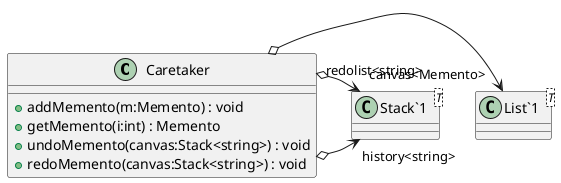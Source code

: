 @startuml
class Caretaker {
    + addMemento(m:Memento) : void
    + getMemento(i:int) : Memento
    + undoMemento(canvas:Stack<string>) : void
    + redoMemento(canvas:Stack<string>) : void
}
class "List`1"<T> {
}
class "Stack`1"<T> {
}
Caretaker o-> "canvas<Memento>" "List`1"
Caretaker o-> "history<string>" "Stack`1"
Caretaker o-> "redolist<string>" "Stack`1"
@enduml
